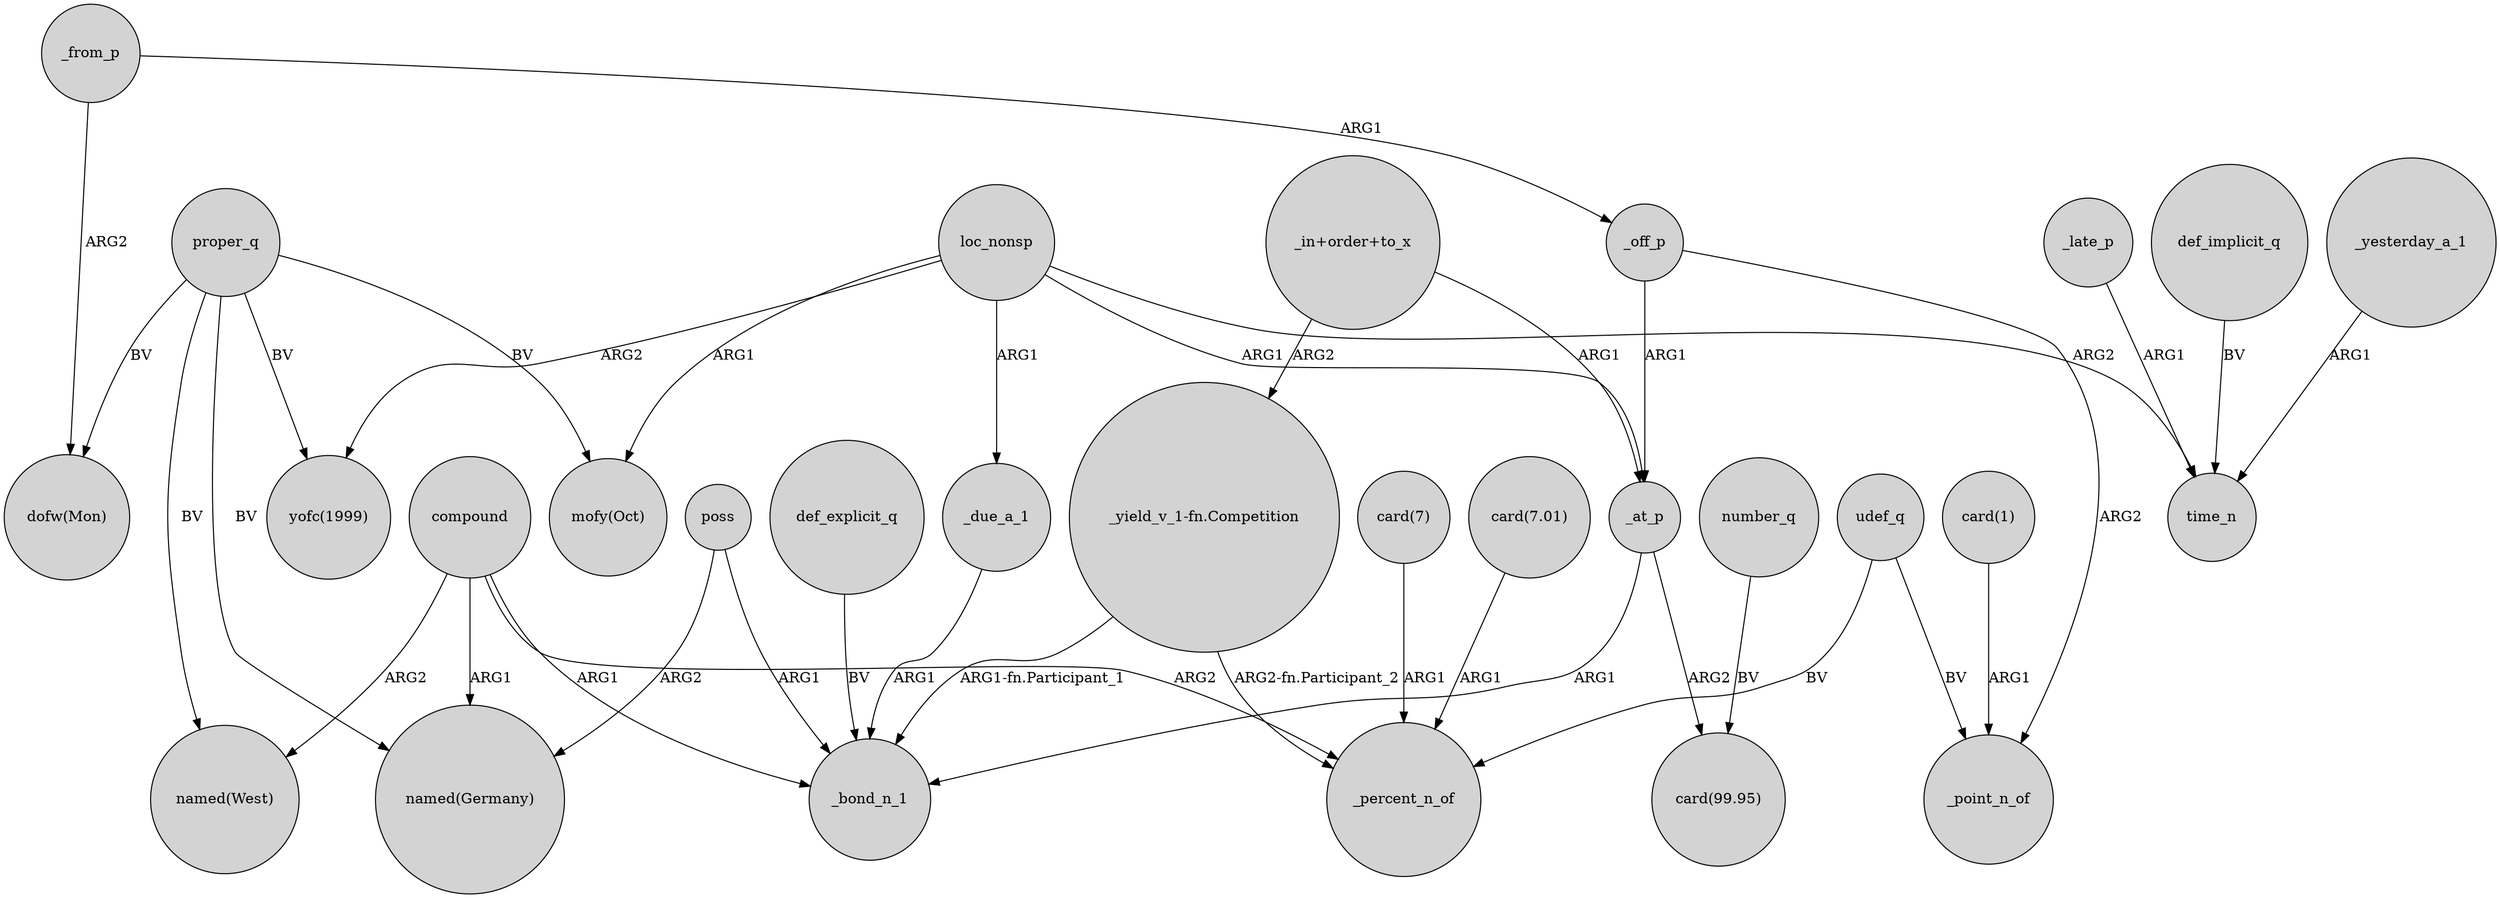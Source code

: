 digraph {
	node [shape=circle style=filled]
	loc_nonsp -> "yofc(1999)" [label=ARG2]
	loc_nonsp -> _at_p [label=ARG1]
	"card(7)" -> _percent_n_of [label=ARG1]
	"card(7.01)" -> _percent_n_of [label=ARG1]
	"_in+order+to_x" -> _at_p [label=ARG1]
	compound -> _bond_n_1 [label=ARG1]
	proper_q -> "dofw(Mon)" [label=BV]
	loc_nonsp -> "mofy(Oct)" [label=ARG1]
	proper_q -> "yofc(1999)" [label=BV]
	_yesterday_a_1 -> time_n [label=ARG1]
	"card(1)" -> _point_n_of [label=ARG1]
	_off_p -> _at_p [label=ARG1]
	_from_p -> "dofw(Mon)" [label=ARG2]
	_due_a_1 -> _bond_n_1 [label=ARG1]
	compound -> "named(West)" [label=ARG2]
	"_in+order+to_x" -> "_yield_v_1-fn.Competition" [label=ARG2]
	"_yield_v_1-fn.Competition" -> _bond_n_1 [label="ARG1-fn.Participant_1"]
	udef_q -> _percent_n_of [label=BV]
	compound -> "named(Germany)" [label=ARG1]
	poss -> _bond_n_1 [label=ARG1]
	poss -> "named(Germany)" [label=ARG2]
	compound -> _percent_n_of [label=ARG2]
	"_yield_v_1-fn.Competition" -> _percent_n_of [label="ARG2-fn.Participant_2"]
	_at_p -> _bond_n_1 [label=ARG1]
	proper_q -> "named(West)" [label=BV]
	_late_p -> time_n [label=ARG1]
	number_q -> "card(99.95)" [label=BV]
	loc_nonsp -> _due_a_1 [label=ARG1]
	proper_q -> "mofy(Oct)" [label=BV]
	loc_nonsp -> time_n [label=ARG2]
	_off_p -> _point_n_of [label=ARG2]
	udef_q -> _point_n_of [label=BV]
	_at_p -> "card(99.95)" [label=ARG2]
	def_explicit_q -> _bond_n_1 [label=BV]
	def_implicit_q -> time_n [label=BV]
	_from_p -> _off_p [label=ARG1]
	proper_q -> "named(Germany)" [label=BV]
}
